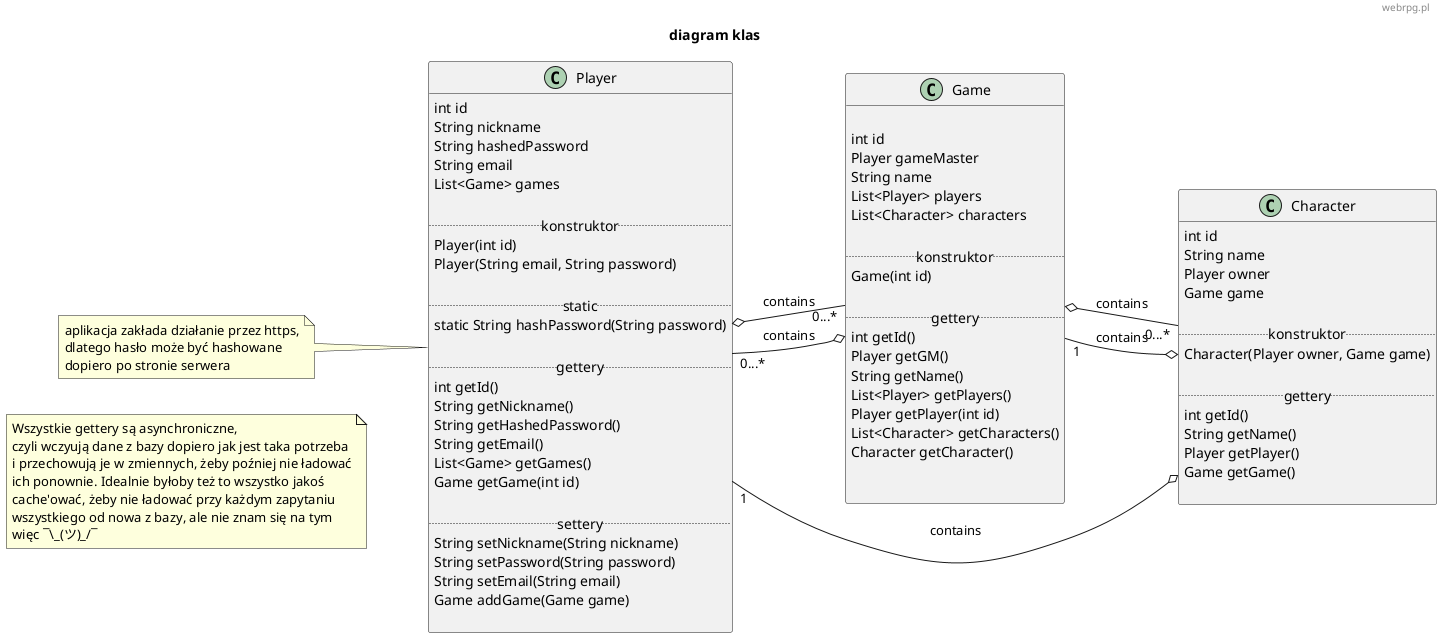 @startuml
header webrpg.pl
title "diagram klas"
left to right direction


note as n1
    Wszystkie gettery są asynchroniczne,
    czyli wczyują dane z bazy dopiero jak jest taka potrzeba
    i przechowują je w zmiennych, żeby poźniej nie ładować
    ich ponownie. Idealnie byłoby też to wszystko jakoś
    cache'ować, żeby nie ładować przy każdym zapytaniu
    wszystkiego od nowa z bazy, ale nie znam się na tym
    więc ¯\_(ツ)_/¯
end note



class "Player" {
    int id
    String nickname
    String hashedPassword
    String email
    List<Game> games

    .. konstruktor ..
    Player(int id)
    Player(String email, String password)

    .. static ..
    static String hashPassword(String password)

    .. gettery ..
    int getId()
    String getNickname()
    String getHashedPassword()
    String getEmail()
    List<Game> getGames()
    Game getGame(int id)

    .. settery ..
    String setNickname(String nickname)
    String setPassword(String password)
    String setEmail(String email)
    Game addGame(Game game)

}
note left of Player
    aplikacja zakłada działanie przez https,
    dlatego hasło może być hashowane
    dopiero po stronie serwera
end note


class "Game"{
    
    int id
    Player gameMaster
    String name
    List<Player> players
    List<Character> characters

    .. konstruktor ..
    Game(int id)

    .. gettery ..
    int getId()
    Player getGM()
    String getName()
    List<Player> getPlayers()
    Player getPlayer(int id)
    List<Character> getCharacters()
    Character getCharacter()


}


class "Character"{
    int id
    String name
    Player owner
    Game game

    .. konstruktor ..
    Character(Player owner, Game game)

    .. gettery ..
    int getId()
    String getName()
    Player getPlayer()
    Game getGame()

}

Player o-- "0...*" Game: contains

Game o-- "0...*" Player: contains
Game o-- "0...*" Character: contains

Character o-- "1" Player: contains
Character o-- "1" Game: contains

@enduml